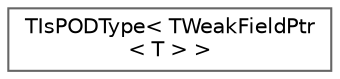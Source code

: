 digraph "Graphical Class Hierarchy"
{
 // INTERACTIVE_SVG=YES
 // LATEX_PDF_SIZE
  bgcolor="transparent";
  edge [fontname=Helvetica,fontsize=10,labelfontname=Helvetica,labelfontsize=10];
  node [fontname=Helvetica,fontsize=10,shape=box,height=0.2,width=0.4];
  rankdir="LR";
  Node0 [id="Node000000",label="TIsPODType\< TWeakFieldPtr\l\< T \> \>",height=0.2,width=0.4,color="grey40", fillcolor="white", style="filled",URL="$d1/d73/structTIsPODType_3_01TWeakFieldPtr_3_01T_01_4_01_4.html",tooltip=" "];
}
